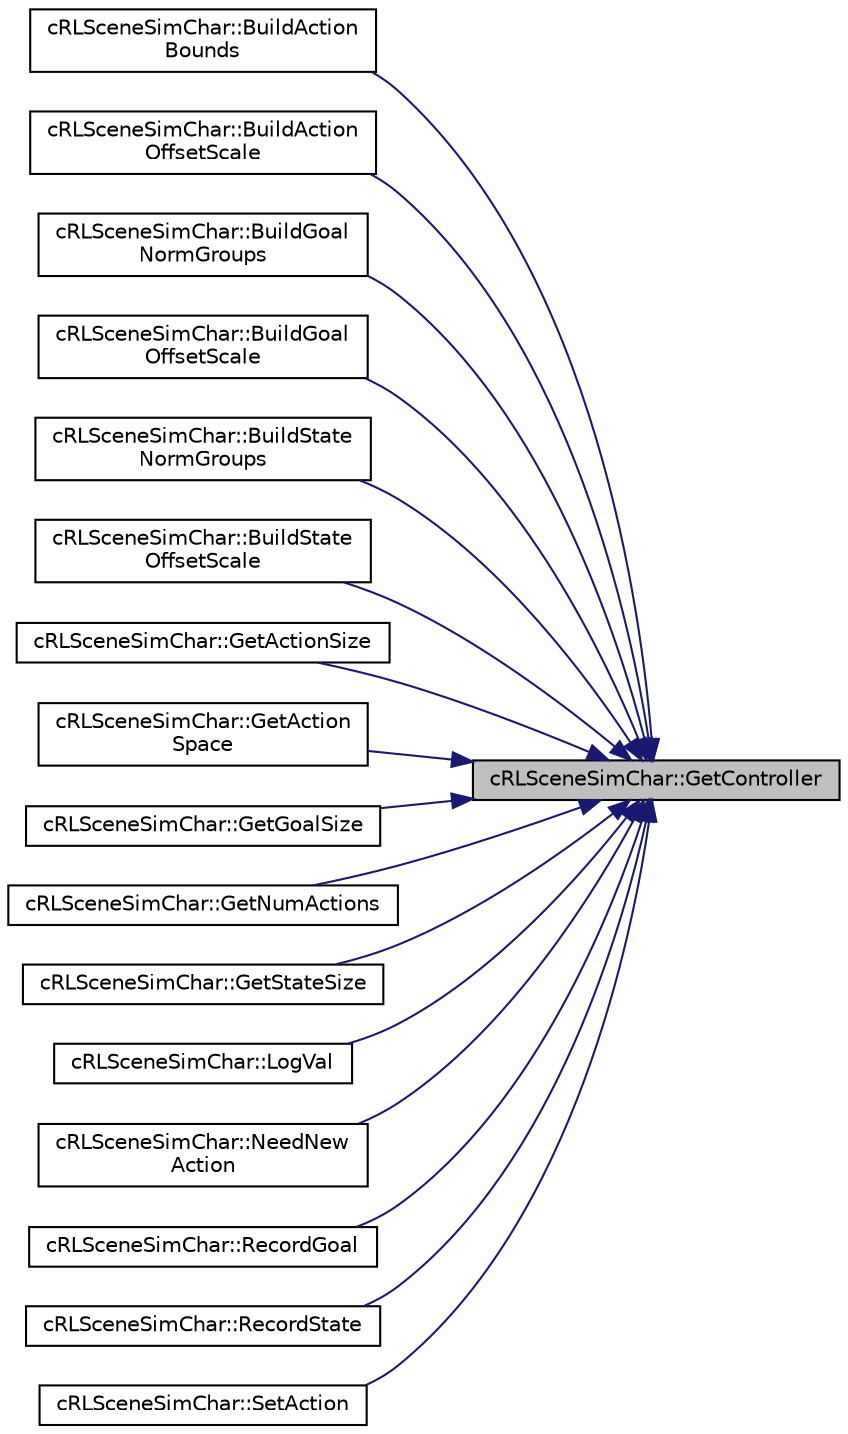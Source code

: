 digraph "cRLSceneSimChar::GetController"
{
 // LATEX_PDF_SIZE
  edge [fontname="Helvetica",fontsize="10",labelfontname="Helvetica",labelfontsize="10"];
  node [fontname="Helvetica",fontsize="10",shape=record];
  rankdir="RL";
  Node1 [label="cRLSceneSimChar::GetController",height=0.2,width=0.4,color="black", fillcolor="grey75", style="filled", fontcolor="black",tooltip=" "];
  Node1 -> Node2 [dir="back",color="midnightblue",fontsize="10",style="solid",fontname="Helvetica"];
  Node2 [label="cRLSceneSimChar::BuildAction\lBounds",height=0.2,width=0.4,color="black", fillcolor="white", style="filled",URL="$classc_r_l_scene_sim_char.html#a18c961c16bf2010e58dff31667f04c55",tooltip=" "];
  Node1 -> Node3 [dir="back",color="midnightblue",fontsize="10",style="solid",fontname="Helvetica"];
  Node3 [label="cRLSceneSimChar::BuildAction\lOffsetScale",height=0.2,width=0.4,color="black", fillcolor="white", style="filled",URL="$classc_r_l_scene_sim_char.html#a4887713943f5d0054bc942d390a19d4d",tooltip=" "];
  Node1 -> Node4 [dir="back",color="midnightblue",fontsize="10",style="solid",fontname="Helvetica"];
  Node4 [label="cRLSceneSimChar::BuildGoal\lNormGroups",height=0.2,width=0.4,color="black", fillcolor="white", style="filled",URL="$classc_r_l_scene_sim_char.html#ac0d3a453607ad2b92ab8069a2029a5d6",tooltip=" "];
  Node1 -> Node5 [dir="back",color="midnightblue",fontsize="10",style="solid",fontname="Helvetica"];
  Node5 [label="cRLSceneSimChar::BuildGoal\lOffsetScale",height=0.2,width=0.4,color="black", fillcolor="white", style="filled",URL="$classc_r_l_scene_sim_char.html#a07dbe130f74959cda747f0401667d282",tooltip=" "];
  Node1 -> Node6 [dir="back",color="midnightblue",fontsize="10",style="solid",fontname="Helvetica"];
  Node6 [label="cRLSceneSimChar::BuildState\lNormGroups",height=0.2,width=0.4,color="black", fillcolor="white", style="filled",URL="$classc_r_l_scene_sim_char.html#a5d87185ae9037efceb0df2c784ab7228",tooltip=" "];
  Node1 -> Node7 [dir="back",color="midnightblue",fontsize="10",style="solid",fontname="Helvetica"];
  Node7 [label="cRLSceneSimChar::BuildState\lOffsetScale",height=0.2,width=0.4,color="black", fillcolor="white", style="filled",URL="$classc_r_l_scene_sim_char.html#a46fabfcb25d157aae64d6d13e94d6c64",tooltip=" "];
  Node1 -> Node8 [dir="back",color="midnightblue",fontsize="10",style="solid",fontname="Helvetica"];
  Node8 [label="cRLSceneSimChar::GetActionSize",height=0.2,width=0.4,color="black", fillcolor="white", style="filled",URL="$classc_r_l_scene_sim_char.html#a50475359cf1a0cbab51ab6d728757f6d",tooltip=" "];
  Node1 -> Node9 [dir="back",color="midnightblue",fontsize="10",style="solid",fontname="Helvetica"];
  Node9 [label="cRLSceneSimChar::GetAction\lSpace",height=0.2,width=0.4,color="black", fillcolor="white", style="filled",URL="$classc_r_l_scene_sim_char.html#a57b7aaf52314db1d1aa30601a5aa9f00",tooltip=" "];
  Node1 -> Node10 [dir="back",color="midnightblue",fontsize="10",style="solid",fontname="Helvetica"];
  Node10 [label="cRLSceneSimChar::GetGoalSize",height=0.2,width=0.4,color="black", fillcolor="white", style="filled",URL="$classc_r_l_scene_sim_char.html#a043b3f3b4afd2752872576122d6e3770",tooltip=" "];
  Node1 -> Node11 [dir="back",color="midnightblue",fontsize="10",style="solid",fontname="Helvetica"];
  Node11 [label="cRLSceneSimChar::GetNumActions",height=0.2,width=0.4,color="black", fillcolor="white", style="filled",URL="$classc_r_l_scene_sim_char.html#a997827f3be30aab48a730b57e09100fa",tooltip=" "];
  Node1 -> Node12 [dir="back",color="midnightblue",fontsize="10",style="solid",fontname="Helvetica"];
  Node12 [label="cRLSceneSimChar::GetStateSize",height=0.2,width=0.4,color="black", fillcolor="white", style="filled",URL="$classc_r_l_scene_sim_char.html#ae420f2c694782690222aa865dfba37cc",tooltip=" "];
  Node1 -> Node13 [dir="back",color="midnightblue",fontsize="10",style="solid",fontname="Helvetica"];
  Node13 [label="cRLSceneSimChar::LogVal",height=0.2,width=0.4,color="black", fillcolor="white", style="filled",URL="$classc_r_l_scene_sim_char.html#a40539dab99c28d5bdb55bfc700d38091",tooltip=" "];
  Node1 -> Node14 [dir="back",color="midnightblue",fontsize="10",style="solid",fontname="Helvetica"];
  Node14 [label="cRLSceneSimChar::NeedNew\lAction",height=0.2,width=0.4,color="black", fillcolor="white", style="filled",URL="$classc_r_l_scene_sim_char.html#a8f07e1f7c2a6e43713d7140949b9d583",tooltip=" "];
  Node1 -> Node15 [dir="back",color="midnightblue",fontsize="10",style="solid",fontname="Helvetica"];
  Node15 [label="cRLSceneSimChar::RecordGoal",height=0.2,width=0.4,color="black", fillcolor="white", style="filled",URL="$classc_r_l_scene_sim_char.html#ae3190effb5b8b52d866e7a666c2bec8a",tooltip=" "];
  Node1 -> Node16 [dir="back",color="midnightblue",fontsize="10",style="solid",fontname="Helvetica"];
  Node16 [label="cRLSceneSimChar::RecordState",height=0.2,width=0.4,color="black", fillcolor="white", style="filled",URL="$classc_r_l_scene_sim_char.html#ae8aad793ad613656d0fa963af0b2c55a",tooltip=" "];
  Node1 -> Node17 [dir="back",color="midnightblue",fontsize="10",style="solid",fontname="Helvetica"];
  Node17 [label="cRLSceneSimChar::SetAction",height=0.2,width=0.4,color="black", fillcolor="white", style="filled",URL="$classc_r_l_scene_sim_char.html#a3241626b57b9dcc66af7a6dc24f41849",tooltip=" "];
}
